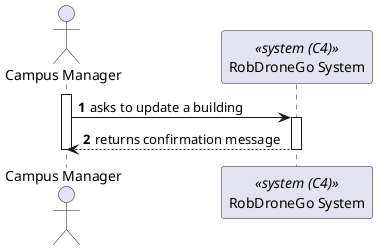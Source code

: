 @startuml process-view
autonumber

actor CM as "Campus Manager"
participant SYS as "RobDroneGo System" <<system (C4)>>

activate CM

CM -> SYS : asks to update a building
activate SYS

CM <-- SYS : returns confirmation message
deactivate SYS

deactivate CM

@enduml
